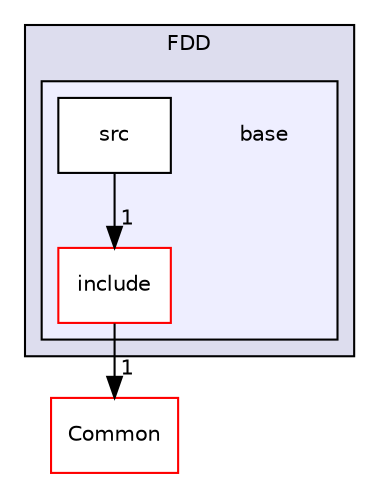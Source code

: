 digraph "/home/travis/build/AliceO2Group/AliceO2/Detectors/FIT/FDD/base" {
  bgcolor=transparent;
  compound=true
  node [ fontsize="10", fontname="Helvetica"];
  edge [ labelfontsize="10", labelfontname="Helvetica"];
  subgraph clusterdir_a5b1c90a9b4d60b6556bfe35a03caaa0 {
    graph [ bgcolor="#ddddee", pencolor="black", label="FDD" fontname="Helvetica", fontsize="10", URL="dir_a5b1c90a9b4d60b6556bfe35a03caaa0.html"]
  subgraph clusterdir_e3378330628bb5a530079636b74abbc9 {
    graph [ bgcolor="#eeeeff", pencolor="black", label="" URL="dir_e3378330628bb5a530079636b74abbc9.html"];
    dir_e3378330628bb5a530079636b74abbc9 [shape=plaintext label="base"];
    dir_fe20bb9910190eb67f030158949c0170 [shape=box label="include" color="red" fillcolor="white" style="filled" URL="dir_fe20bb9910190eb67f030158949c0170.html"];
    dir_4968e23257db6afd303a45a8a148a68f [shape=box label="src" color="black" fillcolor="white" style="filled" URL="dir_4968e23257db6afd303a45a8a148a68f.html"];
  }
  }
  dir_4ab6b4cc6a7edbff49100e9123df213f [shape=box label="Common" color="red" URL="dir_4ab6b4cc6a7edbff49100e9123df213f.html"];
  dir_fe20bb9910190eb67f030158949c0170->dir_4ab6b4cc6a7edbff49100e9123df213f [headlabel="1", labeldistance=1.5 headhref="dir_000183_000036.html"];
  dir_4968e23257db6afd303a45a8a148a68f->dir_fe20bb9910190eb67f030158949c0170 [headlabel="1", labeldistance=1.5 headhref="dir_000372_000183.html"];
}
